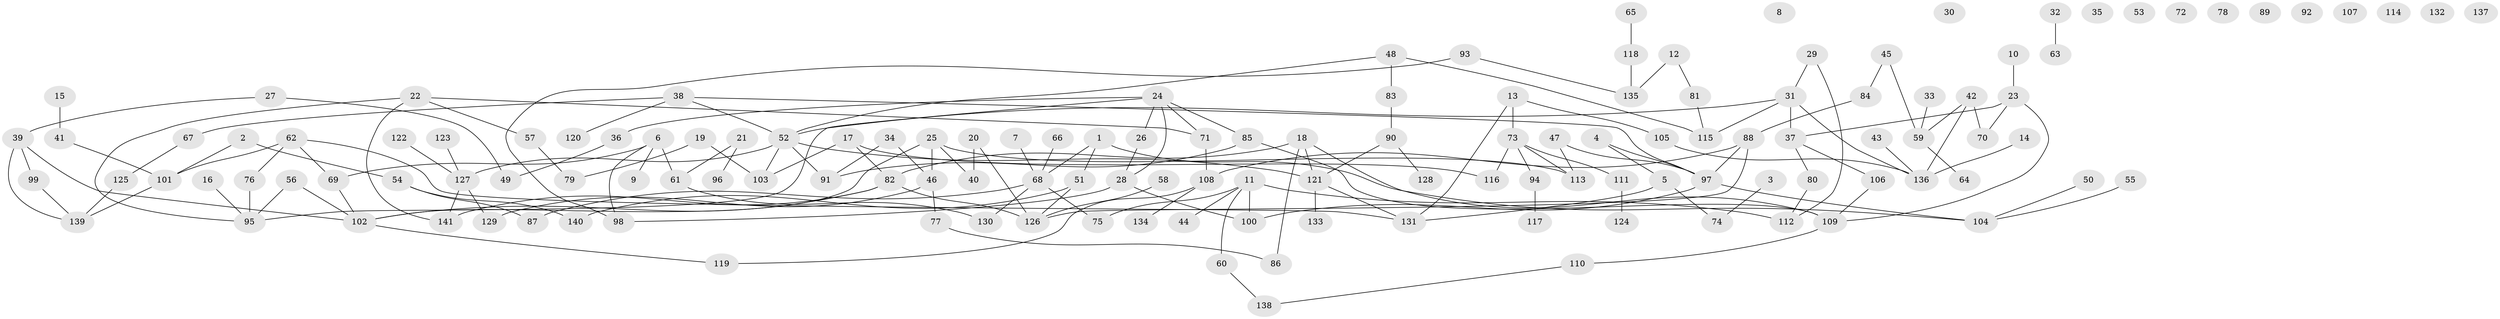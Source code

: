// Generated by graph-tools (version 1.1) at 2025/25/03/09/25 03:25:23]
// undirected, 141 vertices, 170 edges
graph export_dot {
graph [start="1"]
  node [color=gray90,style=filled];
  1;
  2;
  3;
  4;
  5;
  6;
  7;
  8;
  9;
  10;
  11;
  12;
  13;
  14;
  15;
  16;
  17;
  18;
  19;
  20;
  21;
  22;
  23;
  24;
  25;
  26;
  27;
  28;
  29;
  30;
  31;
  32;
  33;
  34;
  35;
  36;
  37;
  38;
  39;
  40;
  41;
  42;
  43;
  44;
  45;
  46;
  47;
  48;
  49;
  50;
  51;
  52;
  53;
  54;
  55;
  56;
  57;
  58;
  59;
  60;
  61;
  62;
  63;
  64;
  65;
  66;
  67;
  68;
  69;
  70;
  71;
  72;
  73;
  74;
  75;
  76;
  77;
  78;
  79;
  80;
  81;
  82;
  83;
  84;
  85;
  86;
  87;
  88;
  89;
  90;
  91;
  92;
  93;
  94;
  95;
  96;
  97;
  98;
  99;
  100;
  101;
  102;
  103;
  104;
  105;
  106;
  107;
  108;
  109;
  110;
  111;
  112;
  113;
  114;
  115;
  116;
  117;
  118;
  119;
  120;
  121;
  122;
  123;
  124;
  125;
  126;
  127;
  128;
  129;
  130;
  131;
  132;
  133;
  134;
  135;
  136;
  137;
  138;
  139;
  140;
  141;
  1 -- 51;
  1 -- 68;
  1 -- 104;
  2 -- 54;
  2 -- 101;
  3 -- 74;
  4 -- 5;
  4 -- 97;
  5 -- 74;
  5 -- 131;
  6 -- 9;
  6 -- 61;
  6 -- 69;
  6 -- 98;
  7 -- 68;
  10 -- 23;
  11 -- 44;
  11 -- 60;
  11 -- 75;
  11 -- 100;
  11 -- 112;
  12 -- 81;
  12 -- 135;
  13 -- 73;
  13 -- 105;
  13 -- 131;
  14 -- 136;
  15 -- 41;
  16 -- 95;
  17 -- 82;
  17 -- 103;
  17 -- 116;
  18 -- 82;
  18 -- 86;
  18 -- 109;
  18 -- 121;
  19 -- 79;
  19 -- 103;
  20 -- 40;
  20 -- 126;
  21 -- 61;
  21 -- 96;
  22 -- 57;
  22 -- 71;
  22 -- 95;
  22 -- 141;
  23 -- 37;
  23 -- 70;
  23 -- 109;
  24 -- 26;
  24 -- 28;
  24 -- 36;
  24 -- 71;
  24 -- 85;
  24 -- 95;
  25 -- 40;
  25 -- 46;
  25 -- 102;
  25 -- 113;
  26 -- 28;
  27 -- 39;
  27 -- 49;
  28 -- 98;
  28 -- 100;
  29 -- 31;
  29 -- 112;
  31 -- 37;
  31 -- 52;
  31 -- 115;
  31 -- 136;
  32 -- 63;
  33 -- 59;
  34 -- 46;
  34 -- 91;
  36 -- 49;
  37 -- 80;
  37 -- 106;
  38 -- 52;
  38 -- 67;
  38 -- 97;
  38 -- 120;
  39 -- 99;
  39 -- 102;
  39 -- 139;
  41 -- 101;
  42 -- 59;
  42 -- 70;
  42 -- 136;
  43 -- 136;
  45 -- 59;
  45 -- 84;
  46 -- 77;
  46 -- 129;
  47 -- 97;
  47 -- 113;
  48 -- 52;
  48 -- 83;
  48 -- 115;
  50 -- 104;
  51 -- 126;
  51 -- 140;
  52 -- 91;
  52 -- 103;
  52 -- 121;
  52 -- 127;
  54 -- 87;
  54 -- 140;
  55 -- 104;
  56 -- 95;
  56 -- 102;
  57 -- 79;
  58 -- 126;
  59 -- 64;
  60 -- 138;
  61 -- 130;
  62 -- 69;
  62 -- 76;
  62 -- 101;
  62 -- 131;
  65 -- 118;
  66 -- 68;
  67 -- 125;
  68 -- 75;
  68 -- 87;
  68 -- 130;
  69 -- 102;
  71 -- 108;
  73 -- 94;
  73 -- 111;
  73 -- 113;
  73 -- 116;
  76 -- 95;
  77 -- 86;
  80 -- 112;
  81 -- 115;
  82 -- 102;
  82 -- 126;
  82 -- 141;
  83 -- 90;
  84 -- 88;
  85 -- 91;
  85 -- 109;
  88 -- 97;
  88 -- 108;
  88 -- 126;
  90 -- 121;
  90 -- 128;
  93 -- 98;
  93 -- 135;
  94 -- 117;
  97 -- 100;
  97 -- 104;
  99 -- 139;
  101 -- 139;
  102 -- 119;
  105 -- 136;
  106 -- 109;
  108 -- 119;
  108 -- 134;
  109 -- 110;
  110 -- 138;
  111 -- 124;
  118 -- 135;
  121 -- 131;
  121 -- 133;
  122 -- 127;
  123 -- 127;
  125 -- 139;
  127 -- 129;
  127 -- 141;
}
